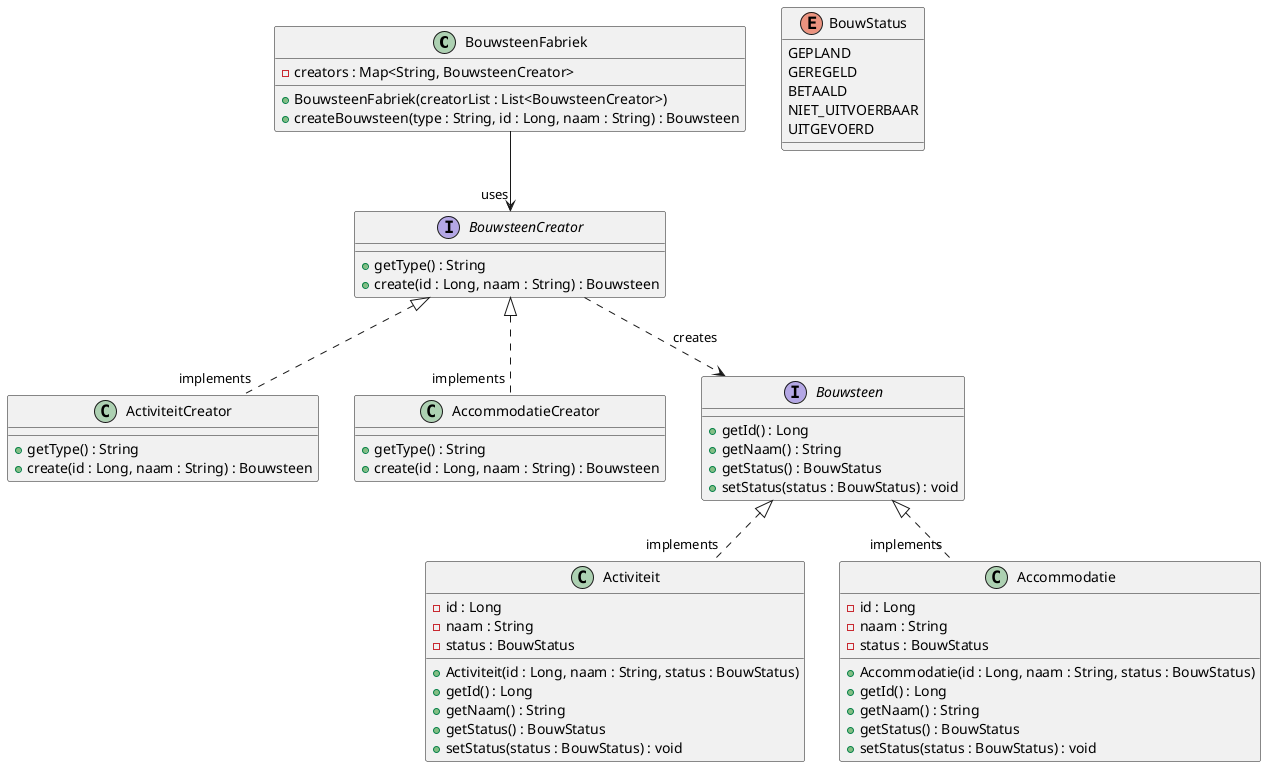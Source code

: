 @startuml

    class BouwsteenFabriek {
      - creators : Map<String, BouwsteenCreator>
      + BouwsteenFabriek(creatorList : List<BouwsteenCreator>)
      + createBouwsteen(type : String, id : Long, naam : String) : Bouwsteen
    }

    interface BouwsteenCreator {
      + getType() : String
      + create(id : Long, naam : String) : Bouwsteen
    }

    class ActiviteitCreator {
      + getType() : String
      + create(id : Long, naam : String) : Bouwsteen
    }
    class AccommodatieCreator {
      + getType() : String
      + create(id : Long, naam : String) : Bouwsteen
    }
    BouwsteenCreator <|.. "implements" ActiviteitCreator
    BouwsteenCreator <|.. "implements" AccommodatieCreator


    interface Bouwsteen {
      + getId() : Long
      + getNaam() : String
      + getStatus() : BouwStatus
      + setStatus(status : BouwStatus) : void
    }

    class Activiteit {
      - id : Long
      - naam : String
      - status : BouwStatus
      + Activiteit(id : Long, naam : String, status : BouwStatus)
      + getId() : Long
      + getNaam() : String
      + getStatus() : BouwStatus
      + setStatus(status : BouwStatus) : void
    }

    class Accommodatie {
      - id : Long
      - naam : String
      - status : BouwStatus
      + Accommodatie(id : Long, naam : String, status : BouwStatus)
      + getId() : Long
      + getNaam() : String
      + getStatus() : BouwStatus
      + setStatus(status : BouwStatus) : void
    }
    Bouwsteen <|.. "implements" Activiteit 
    Bouwsteen <|..  "implements" Accommodatie


    enum BouwStatus {
      GEPLAND
      GEREGELD
      BETAALD
      NIET_UITVOERBAAR
      UITGEVOERD
    }


    BouwsteenFabriek --> "uses" BouwsteenCreator


    BouwsteenCreator ..> Bouwsteen : creates


@enduml
